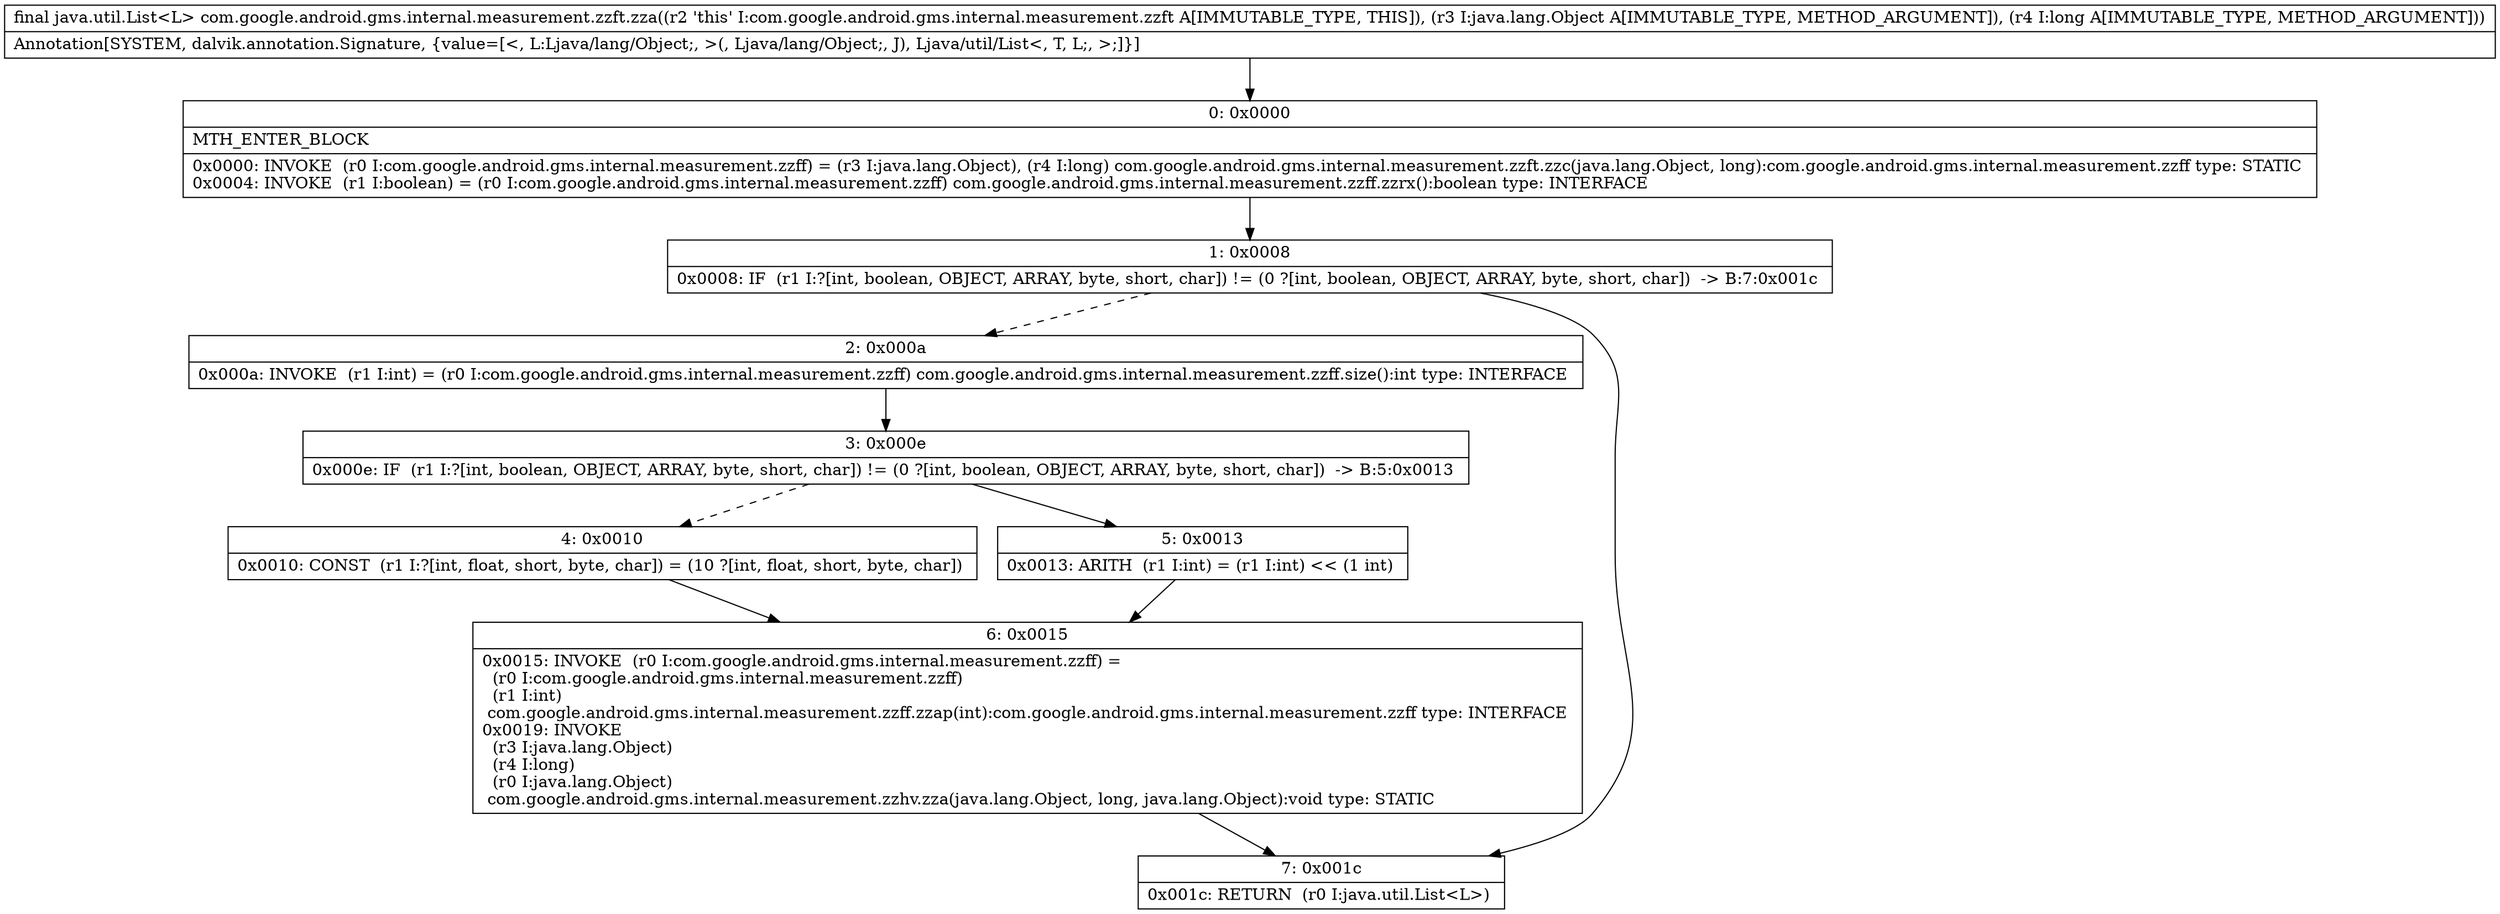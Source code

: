 digraph "CFG forcom.google.android.gms.internal.measurement.zzft.zza(Ljava\/lang\/Object;J)Ljava\/util\/List;" {
Node_0 [shape=record,label="{0\:\ 0x0000|MTH_ENTER_BLOCK\l|0x0000: INVOKE  (r0 I:com.google.android.gms.internal.measurement.zzff) = (r3 I:java.lang.Object), (r4 I:long) com.google.android.gms.internal.measurement.zzft.zzc(java.lang.Object, long):com.google.android.gms.internal.measurement.zzff type: STATIC \l0x0004: INVOKE  (r1 I:boolean) = (r0 I:com.google.android.gms.internal.measurement.zzff) com.google.android.gms.internal.measurement.zzff.zzrx():boolean type: INTERFACE \l}"];
Node_1 [shape=record,label="{1\:\ 0x0008|0x0008: IF  (r1 I:?[int, boolean, OBJECT, ARRAY, byte, short, char]) != (0 ?[int, boolean, OBJECT, ARRAY, byte, short, char])  \-\> B:7:0x001c \l}"];
Node_2 [shape=record,label="{2\:\ 0x000a|0x000a: INVOKE  (r1 I:int) = (r0 I:com.google.android.gms.internal.measurement.zzff) com.google.android.gms.internal.measurement.zzff.size():int type: INTERFACE \l}"];
Node_3 [shape=record,label="{3\:\ 0x000e|0x000e: IF  (r1 I:?[int, boolean, OBJECT, ARRAY, byte, short, char]) != (0 ?[int, boolean, OBJECT, ARRAY, byte, short, char])  \-\> B:5:0x0013 \l}"];
Node_4 [shape=record,label="{4\:\ 0x0010|0x0010: CONST  (r1 I:?[int, float, short, byte, char]) = (10 ?[int, float, short, byte, char]) \l}"];
Node_5 [shape=record,label="{5\:\ 0x0013|0x0013: ARITH  (r1 I:int) = (r1 I:int) \<\< (1 int) \l}"];
Node_6 [shape=record,label="{6\:\ 0x0015|0x0015: INVOKE  (r0 I:com.google.android.gms.internal.measurement.zzff) = \l  (r0 I:com.google.android.gms.internal.measurement.zzff)\l  (r1 I:int)\l com.google.android.gms.internal.measurement.zzff.zzap(int):com.google.android.gms.internal.measurement.zzff type: INTERFACE \l0x0019: INVOKE  \l  (r3 I:java.lang.Object)\l  (r4 I:long)\l  (r0 I:java.lang.Object)\l com.google.android.gms.internal.measurement.zzhv.zza(java.lang.Object, long, java.lang.Object):void type: STATIC \l}"];
Node_7 [shape=record,label="{7\:\ 0x001c|0x001c: RETURN  (r0 I:java.util.List\<L\>) \l}"];
MethodNode[shape=record,label="{final java.util.List\<L\> com.google.android.gms.internal.measurement.zzft.zza((r2 'this' I:com.google.android.gms.internal.measurement.zzft A[IMMUTABLE_TYPE, THIS]), (r3 I:java.lang.Object A[IMMUTABLE_TYPE, METHOD_ARGUMENT]), (r4 I:long A[IMMUTABLE_TYPE, METHOD_ARGUMENT]))  | Annotation[SYSTEM, dalvik.annotation.Signature, \{value=[\<, L:Ljava\/lang\/Object;, \>(, Ljava\/lang\/Object;, J), Ljava\/util\/List\<, T, L;, \>;]\}]\l}"];
MethodNode -> Node_0;
Node_0 -> Node_1;
Node_1 -> Node_2[style=dashed];
Node_1 -> Node_7;
Node_2 -> Node_3;
Node_3 -> Node_4[style=dashed];
Node_3 -> Node_5;
Node_4 -> Node_6;
Node_5 -> Node_6;
Node_6 -> Node_7;
}

